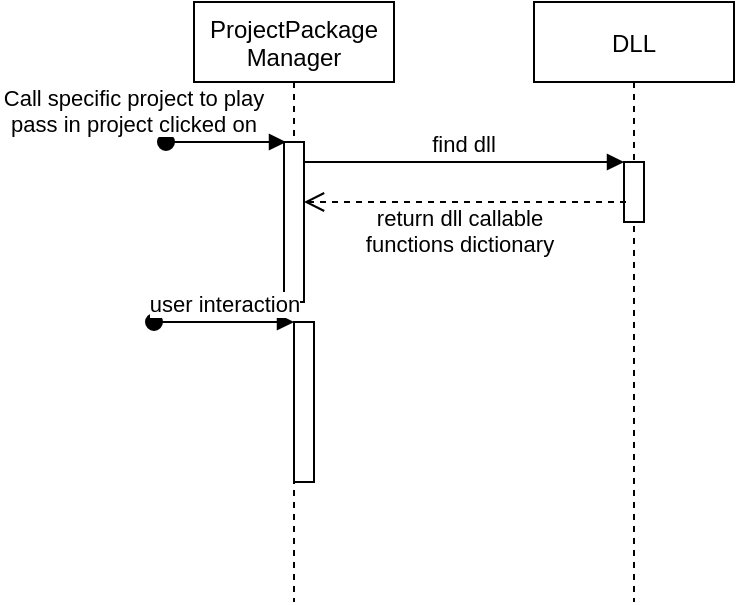 <mxfile version="14.6.13" type="device"><diagram id="kgpKYQtTHZ0yAKxKKP6v" name="Page-1"><mxGraphModel dx="1024" dy="688" grid="1" gridSize="10" guides="1" tooltips="1" connect="1" arrows="1" fold="1" page="1" pageScale="1" pageWidth="850" pageHeight="1100" math="0" shadow="0"><root><mxCell id="0"/><mxCell id="1" parent="0"/><mxCell id="3nuBFxr9cyL0pnOWT2aG-1" value="ProjectPackage&#10;Manager" style="shape=umlLifeline;perimeter=lifelinePerimeter;container=1;collapsible=0;recursiveResize=0;rounded=0;shadow=0;strokeWidth=1;" parent="1" vertex="1"><mxGeometry x="130" y="80" width="100" height="300" as="geometry"/></mxCell><mxCell id="3nuBFxr9cyL0pnOWT2aG-2" value="" style="points=[];perimeter=orthogonalPerimeter;rounded=0;shadow=0;strokeWidth=1;" parent="3nuBFxr9cyL0pnOWT2aG-1" vertex="1"><mxGeometry x="45" y="70" width="10" height="80" as="geometry"/></mxCell><mxCell id="3nuBFxr9cyL0pnOWT2aG-3" value="Call specific project to play&#10;pass in project clicked on" style="verticalAlign=bottom;startArrow=oval;endArrow=block;startSize=8;shadow=0;strokeWidth=1;" parent="3nuBFxr9cyL0pnOWT2aG-1" edge="1"><mxGeometry x="-1" y="-16" relative="1" as="geometry"><mxPoint x="-14" y="70" as="sourcePoint"/><mxPoint x="46" y="70" as="targetPoint"/><mxPoint x="-16" y="-16" as="offset"/></mxGeometry></mxCell><mxCell id="3nuBFxr9cyL0pnOWT2aG-5" value="DLL" style="shape=umlLifeline;perimeter=lifelinePerimeter;container=1;collapsible=0;recursiveResize=0;rounded=0;shadow=0;strokeWidth=1;" parent="1" vertex="1"><mxGeometry x="300" y="80" width="100" height="300" as="geometry"/></mxCell><mxCell id="3nuBFxr9cyL0pnOWT2aG-6" value="" style="points=[];perimeter=orthogonalPerimeter;rounded=0;shadow=0;strokeWidth=1;" parent="3nuBFxr9cyL0pnOWT2aG-5" vertex="1"><mxGeometry x="45" y="80" width="10" height="30" as="geometry"/></mxCell><mxCell id="3nuBFxr9cyL0pnOWT2aG-7" value="return dll callable &#10;functions dictionary" style="verticalAlign=bottom;endArrow=open;dashed=1;endSize=8;shadow=0;strokeWidth=1;" parent="1" target="3nuBFxr9cyL0pnOWT2aG-2" edge="1"><mxGeometry x="0.032" y="30" relative="1" as="geometry"><mxPoint x="275" y="236" as="targetPoint"/><mxPoint x="346" y="180" as="sourcePoint"/><Array as="points"><mxPoint x="270" y="180"/></Array><mxPoint as="offset"/></mxGeometry></mxCell><mxCell id="3nuBFxr9cyL0pnOWT2aG-8" value="find dll" style="verticalAlign=bottom;endArrow=block;entryX=0;entryY=0;shadow=0;strokeWidth=1;" parent="1" source="3nuBFxr9cyL0pnOWT2aG-2" target="3nuBFxr9cyL0pnOWT2aG-6" edge="1"><mxGeometry relative="1" as="geometry"><mxPoint x="275" y="160" as="sourcePoint"/></mxGeometry></mxCell><mxCell id="BAT6tzrucgn4u1cvzdaR-1" value="" style="html=1;points=[];perimeter=orthogonalPerimeter;" vertex="1" parent="1"><mxGeometry x="180" y="240" width="10" height="80" as="geometry"/></mxCell><mxCell id="BAT6tzrucgn4u1cvzdaR-2" value="user interaction" style="html=1;verticalAlign=bottom;startArrow=oval;endArrow=block;startSize=8;" edge="1" target="BAT6tzrucgn4u1cvzdaR-1" parent="1"><mxGeometry relative="1" as="geometry"><mxPoint x="110" y="240" as="sourcePoint"/></mxGeometry></mxCell></root></mxGraphModel></diagram></mxfile>